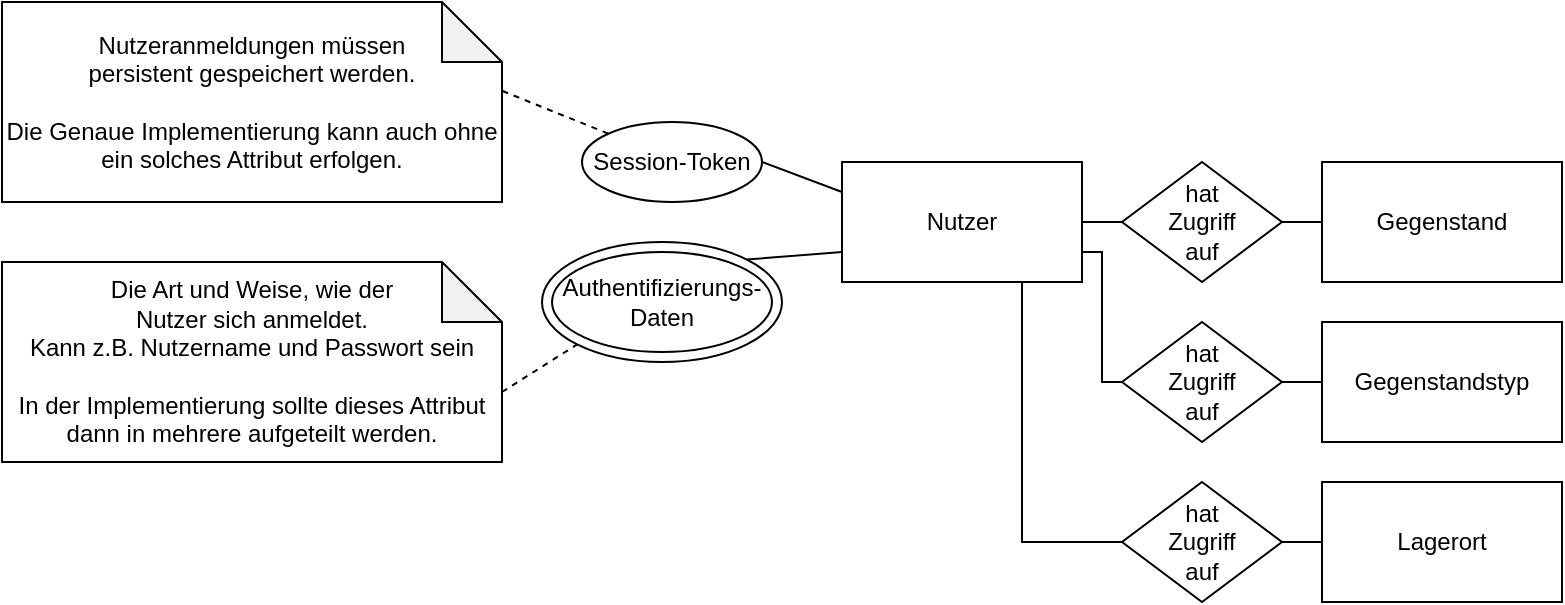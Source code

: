 <mxfile version="13.2.3" type="device"><diagram id="znouSC80STNVoRKzd0uo" name="Page-1"><mxGraphModel dx="2153" dy="1747" grid="1" gridSize="10" guides="1" tooltips="1" connect="1" arrows="1" fold="1" page="1" pageScale="1" pageWidth="850" pageHeight="1100" math="0" shadow="0"><root><mxCell id="0"/><mxCell id="1" parent="0"/><mxCell id="PQZI3Ta2qRqmMdkM-ca1-11" style="edgeStyle=none;rounded=0;orthogonalLoop=1;jettySize=auto;html=1;exitX=1;exitY=0.5;exitDx=0;exitDy=0;entryX=0;entryY=0.5;entryDx=0;entryDy=0;endArrow=none;endFill=0;" edge="1" parent="1" source="PQZI3Ta2qRqmMdkM-ca1-1" target="PQZI3Ta2qRqmMdkM-ca1-8"><mxGeometry relative="1" as="geometry"/></mxCell><mxCell id="PQZI3Ta2qRqmMdkM-ca1-12" style="edgeStyle=elbowEdgeStyle;rounded=0;orthogonalLoop=1;jettySize=auto;html=1;exitX=1;exitY=0.75;exitDx=0;exitDy=0;entryX=0;entryY=0.5;entryDx=0;entryDy=0;endArrow=none;endFill=0;" edge="1" parent="1" source="PQZI3Ta2qRqmMdkM-ca1-1" target="PQZI3Ta2qRqmMdkM-ca1-9"><mxGeometry relative="1" as="geometry"><Array as="points"><mxPoint x="250" y="120"/></Array></mxGeometry></mxCell><mxCell id="PQZI3Ta2qRqmMdkM-ca1-13" style="edgeStyle=elbowEdgeStyle;rounded=0;orthogonalLoop=1;jettySize=auto;html=1;exitX=0.75;exitY=1;exitDx=0;exitDy=0;entryX=0;entryY=0.5;entryDx=0;entryDy=0;endArrow=none;endFill=0;" edge="1" parent="1" source="PQZI3Ta2qRqmMdkM-ca1-1" target="PQZI3Ta2qRqmMdkM-ca1-10"><mxGeometry relative="1" as="geometry"><Array as="points"><mxPoint x="210" y="160"/></Array></mxGeometry></mxCell><mxCell id="PQZI3Ta2qRqmMdkM-ca1-1" value="Nutzer" style="rounded=0;whiteSpace=wrap;html=1;" vertex="1" parent="1"><mxGeometry x="120" y="40" width="120" height="60" as="geometry"/></mxCell><mxCell id="PQZI3Ta2qRqmMdkM-ca1-4" style="rounded=0;orthogonalLoop=1;jettySize=auto;html=1;exitX=1;exitY=0.5;exitDx=0;exitDy=0;entryX=0;entryY=0.25;entryDx=0;entryDy=0;endArrow=none;endFill=0;" edge="1" parent="1" source="PQZI3Ta2qRqmMdkM-ca1-3" target="PQZI3Ta2qRqmMdkM-ca1-1"><mxGeometry relative="1" as="geometry"/></mxCell><mxCell id="PQZI3Ta2qRqmMdkM-ca1-3" value="Session-Token" style="ellipse;whiteSpace=wrap;html=1;" vertex="1" parent="1"><mxGeometry x="-10" y="20" width="90" height="40" as="geometry"/></mxCell><mxCell id="PQZI3Ta2qRqmMdkM-ca1-5" value="Gegenstand" style="rounded=0;whiteSpace=wrap;html=1;" vertex="1" parent="1"><mxGeometry x="360" y="40" width="120" height="60" as="geometry"/></mxCell><mxCell id="PQZI3Ta2qRqmMdkM-ca1-6" value="Gegenstandstyp" style="rounded=0;whiteSpace=wrap;html=1;" vertex="1" parent="1"><mxGeometry x="360" y="120" width="120" height="60" as="geometry"/></mxCell><mxCell id="PQZI3Ta2qRqmMdkM-ca1-7" value="Lagerort" style="rounded=0;whiteSpace=wrap;html=1;" vertex="1" parent="1"><mxGeometry x="360" y="200" width="120" height="60" as="geometry"/></mxCell><mxCell id="PQZI3Ta2qRqmMdkM-ca1-14" style="edgeStyle=elbowEdgeStyle;rounded=0;orthogonalLoop=1;jettySize=auto;html=1;exitX=1;exitY=0.5;exitDx=0;exitDy=0;entryX=0;entryY=0.5;entryDx=0;entryDy=0;endArrow=none;endFill=0;" edge="1" parent="1" source="PQZI3Ta2qRqmMdkM-ca1-8" target="PQZI3Ta2qRqmMdkM-ca1-5"><mxGeometry relative="1" as="geometry"/></mxCell><mxCell id="PQZI3Ta2qRqmMdkM-ca1-8" value="hat&lt;br&gt;Zugriff&lt;br&gt;auf" style="rhombus;whiteSpace=wrap;html=1;" vertex="1" parent="1"><mxGeometry x="260.0" y="40.0" width="80" height="60" as="geometry"/></mxCell><mxCell id="PQZI3Ta2qRqmMdkM-ca1-15" style="edgeStyle=elbowEdgeStyle;rounded=0;orthogonalLoop=1;jettySize=auto;html=1;exitX=1;exitY=0.5;exitDx=0;exitDy=0;entryX=0;entryY=0.5;entryDx=0;entryDy=0;endArrow=none;endFill=0;" edge="1" parent="1" source="PQZI3Ta2qRqmMdkM-ca1-9" target="PQZI3Ta2qRqmMdkM-ca1-6"><mxGeometry relative="1" as="geometry"/></mxCell><mxCell id="PQZI3Ta2qRqmMdkM-ca1-9" value="hat&lt;br&gt;Zugriff&lt;br&gt;auf" style="rhombus;whiteSpace=wrap;html=1;" vertex="1" parent="1"><mxGeometry x="260.0" y="120.0" width="80" height="60" as="geometry"/></mxCell><mxCell id="PQZI3Ta2qRqmMdkM-ca1-16" style="edgeStyle=elbowEdgeStyle;rounded=0;orthogonalLoop=1;jettySize=auto;html=1;exitX=1;exitY=0.5;exitDx=0;exitDy=0;entryX=0;entryY=0.5;entryDx=0;entryDy=0;endArrow=none;endFill=0;" edge="1" parent="1" source="PQZI3Ta2qRqmMdkM-ca1-10" target="PQZI3Ta2qRqmMdkM-ca1-7"><mxGeometry relative="1" as="geometry"/></mxCell><mxCell id="PQZI3Ta2qRqmMdkM-ca1-10" value="hat&lt;br&gt;Zugriff&lt;br&gt;auf" style="rhombus;whiteSpace=wrap;html=1;" vertex="1" parent="1"><mxGeometry x="260.0" y="200.0" width="80" height="60" as="geometry"/></mxCell><mxCell id="PQZI3Ta2qRqmMdkM-ca1-21" value="" style="group" vertex="1" connectable="0" parent="1"><mxGeometry x="-30" y="80" width="120" height="60" as="geometry"/></mxCell><mxCell id="PQZI3Ta2qRqmMdkM-ca1-20" value="" style="ellipse;whiteSpace=wrap;html=1;" vertex="1" parent="PQZI3Ta2qRqmMdkM-ca1-21"><mxGeometry width="120" height="60" as="geometry"/></mxCell><mxCell id="PQZI3Ta2qRqmMdkM-ca1-19" value="Authentifizierungs-&lt;br&gt;Daten" style="ellipse;whiteSpace=wrap;html=1;" vertex="1" parent="PQZI3Ta2qRqmMdkM-ca1-21"><mxGeometry x="5" y="5" width="110" height="50" as="geometry"/></mxCell><mxCell id="PQZI3Ta2qRqmMdkM-ca1-22" style="rounded=0;orthogonalLoop=1;jettySize=auto;html=1;exitX=1;exitY=0;exitDx=0;exitDy=0;entryX=0;entryY=0.75;entryDx=0;entryDy=0;endArrow=none;endFill=0;" edge="1" parent="1" source="PQZI3Ta2qRqmMdkM-ca1-20" target="PQZI3Ta2qRqmMdkM-ca1-1"><mxGeometry relative="1" as="geometry"/></mxCell><mxCell id="PQZI3Ta2qRqmMdkM-ca1-26" style="edgeStyle=none;rounded=0;orthogonalLoop=1;jettySize=auto;html=1;exitX=1.001;exitY=0.445;exitDx=0;exitDy=0;exitPerimeter=0;entryX=0;entryY=0;entryDx=0;entryDy=0;dashed=1;endArrow=none;endFill=0;" edge="1" parent="1" source="PQZI3Ta2qRqmMdkM-ca1-23" target="PQZI3Ta2qRqmMdkM-ca1-3"><mxGeometry relative="1" as="geometry"/></mxCell><mxCell id="PQZI3Ta2qRqmMdkM-ca1-23" value="Nutzeranmeldungen müssen &lt;br&gt;persistent gespeichert werden.&lt;br&gt;&lt;br&gt;Die Genaue Implementierung kann auch ohne ein solches Attribut erfolgen." style="shape=note;whiteSpace=wrap;html=1;backgroundOutline=1;darkOpacity=0.05;" vertex="1" parent="1"><mxGeometry x="-300" y="-40" width="250" height="100" as="geometry"/></mxCell><mxCell id="PQZI3Ta2qRqmMdkM-ca1-25" style="edgeStyle=none;rounded=0;orthogonalLoop=1;jettySize=auto;html=1;exitX=0;exitY=0;exitDx=250;exitDy=65;exitPerimeter=0;entryX=0;entryY=1;entryDx=0;entryDy=0;endArrow=none;endFill=0;dashed=1;" edge="1" parent="1" source="PQZI3Ta2qRqmMdkM-ca1-24" target="PQZI3Ta2qRqmMdkM-ca1-20"><mxGeometry relative="1" as="geometry"/></mxCell><mxCell id="PQZI3Ta2qRqmMdkM-ca1-24" value="Die Art und Weise, wie der &lt;br&gt;Nutzer sich anmeldet.&lt;br&gt;Kann z.B. Nutzername und Passwort sein&lt;br&gt;&lt;br&gt;In der Implementierung sollte dieses Attribut dann in mehrere aufgeteilt werden." style="shape=note;whiteSpace=wrap;html=1;backgroundOutline=1;darkOpacity=0.05;" vertex="1" parent="1"><mxGeometry x="-300" y="90" width="250" height="100" as="geometry"/></mxCell></root></mxGraphModel></diagram></mxfile>